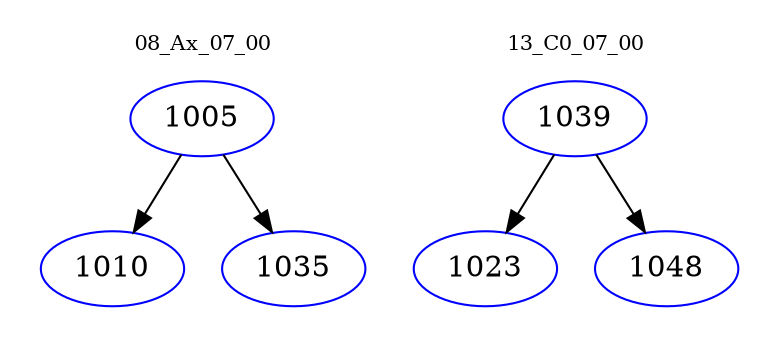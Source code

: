 digraph{
subgraph cluster_0 {
color = white
label = "08_Ax_07_00";
fontsize=10;
T0_1005 [label="1005", color="blue"]
T0_1005 -> T0_1010 [color="black"]
T0_1010 [label="1010", color="blue"]
T0_1005 -> T0_1035 [color="black"]
T0_1035 [label="1035", color="blue"]
}
subgraph cluster_1 {
color = white
label = "13_C0_07_00";
fontsize=10;
T1_1039 [label="1039", color="blue"]
T1_1039 -> T1_1023 [color="black"]
T1_1023 [label="1023", color="blue"]
T1_1039 -> T1_1048 [color="black"]
T1_1048 [label="1048", color="blue"]
}
}
